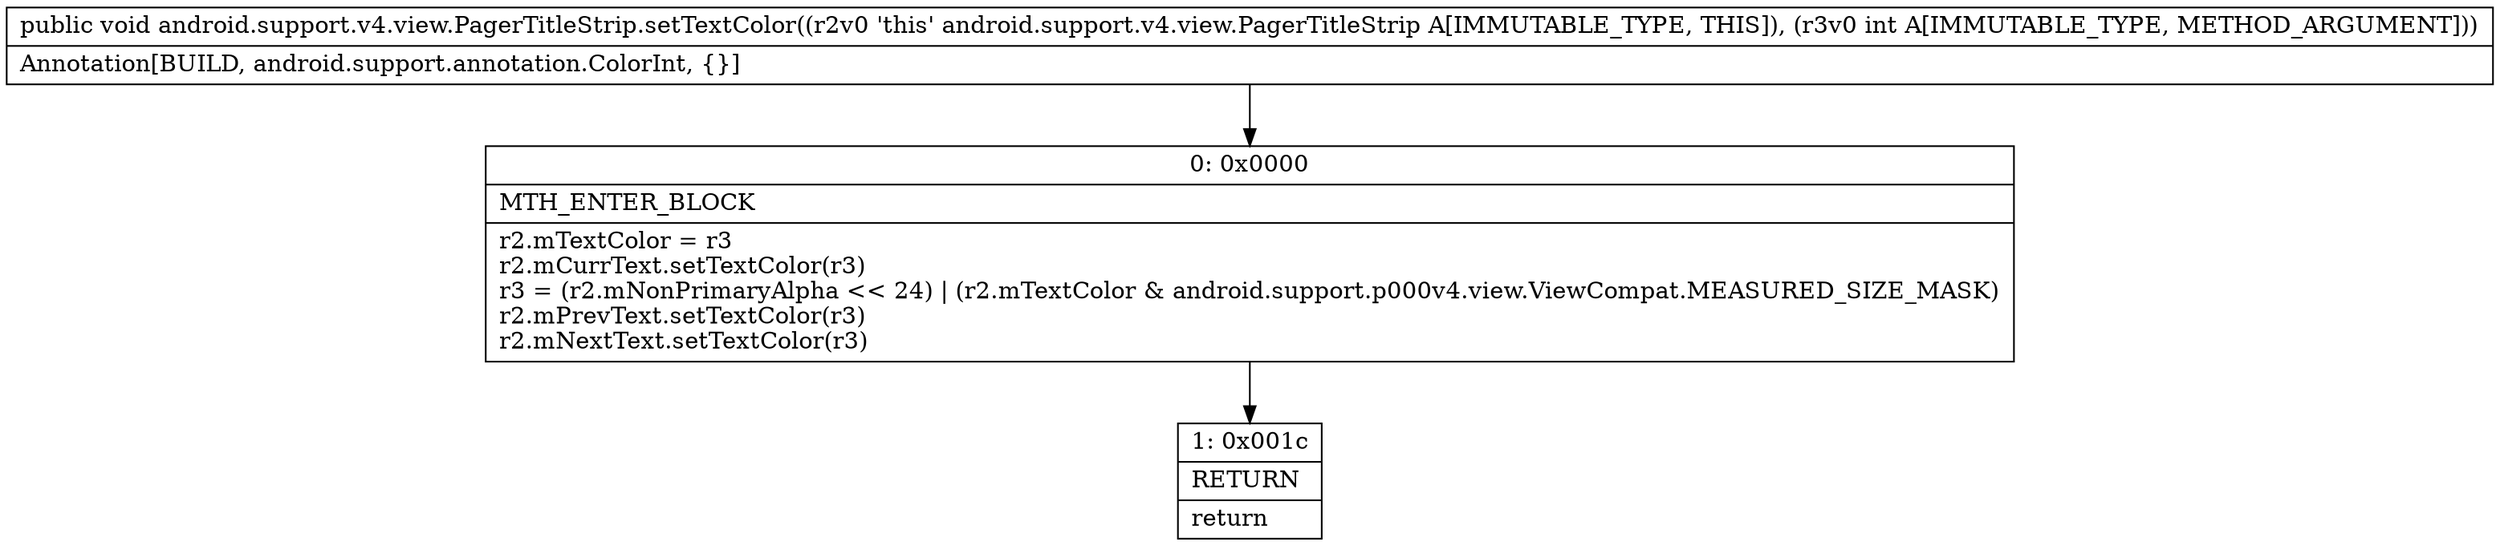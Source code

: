 digraph "CFG forandroid.support.v4.view.PagerTitleStrip.setTextColor(I)V" {
Node_0 [shape=record,label="{0\:\ 0x0000|MTH_ENTER_BLOCK\l|r2.mTextColor = r3\lr2.mCurrText.setTextColor(r3)\lr3 = (r2.mNonPrimaryAlpha \<\< 24) \| (r2.mTextColor & android.support.p000v4.view.ViewCompat.MEASURED_SIZE_MASK)\lr2.mPrevText.setTextColor(r3)\lr2.mNextText.setTextColor(r3)\l}"];
Node_1 [shape=record,label="{1\:\ 0x001c|RETURN\l|return\l}"];
MethodNode[shape=record,label="{public void android.support.v4.view.PagerTitleStrip.setTextColor((r2v0 'this' android.support.v4.view.PagerTitleStrip A[IMMUTABLE_TYPE, THIS]), (r3v0 int A[IMMUTABLE_TYPE, METHOD_ARGUMENT]))  | Annotation[BUILD, android.support.annotation.ColorInt, \{\}]\l}"];
MethodNode -> Node_0;
Node_0 -> Node_1;
}

